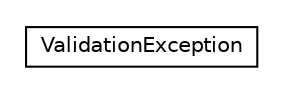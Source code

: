 #!/usr/local/bin/dot
#
# Class diagram 
# Generated by UMLGraph version R5_6-24-gf6e263 (http://www.umlgraph.org/)
#

digraph G {
	edge [fontname="Helvetica",fontsize=10,labelfontname="Helvetica",labelfontsize=10];
	node [fontname="Helvetica",fontsize=10,shape=plaintext];
	nodesep=0.25;
	ranksep=0.5;
	// org.universAAL.ucc.configuration.model.exceptions.ValidationException
	c1418312 [label=<<table title="org.universAAL.ucc.configuration.model.exceptions.ValidationException" border="0" cellborder="1" cellspacing="0" cellpadding="2" port="p" href="./ValidationException.html">
		<tr><td><table border="0" cellspacing="0" cellpadding="1">
<tr><td align="center" balign="center"> ValidationException </td></tr>
		</table></td></tr>
		</table>>, URL="./ValidationException.html", fontname="Helvetica", fontcolor="black", fontsize=10.0];
}

